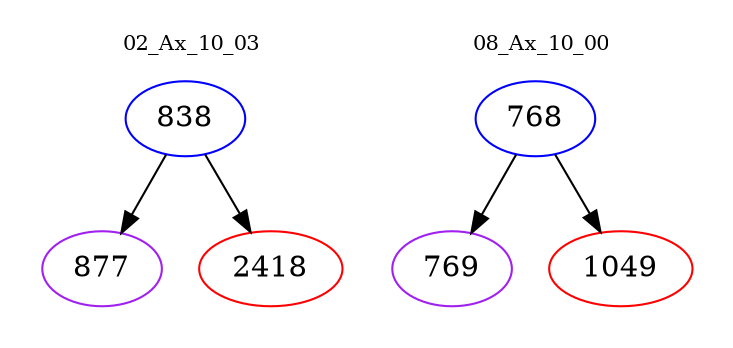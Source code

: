 digraph{
subgraph cluster_0 {
color = white
label = "02_Ax_10_03";
fontsize=10;
T0_838 [label="838", color="blue"]
T0_838 -> T0_877 [color="black"]
T0_877 [label="877", color="purple"]
T0_838 -> T0_2418 [color="black"]
T0_2418 [label="2418", color="red"]
}
subgraph cluster_1 {
color = white
label = "08_Ax_10_00";
fontsize=10;
T1_768 [label="768", color="blue"]
T1_768 -> T1_769 [color="black"]
T1_769 [label="769", color="purple"]
T1_768 -> T1_1049 [color="black"]
T1_1049 [label="1049", color="red"]
}
}
